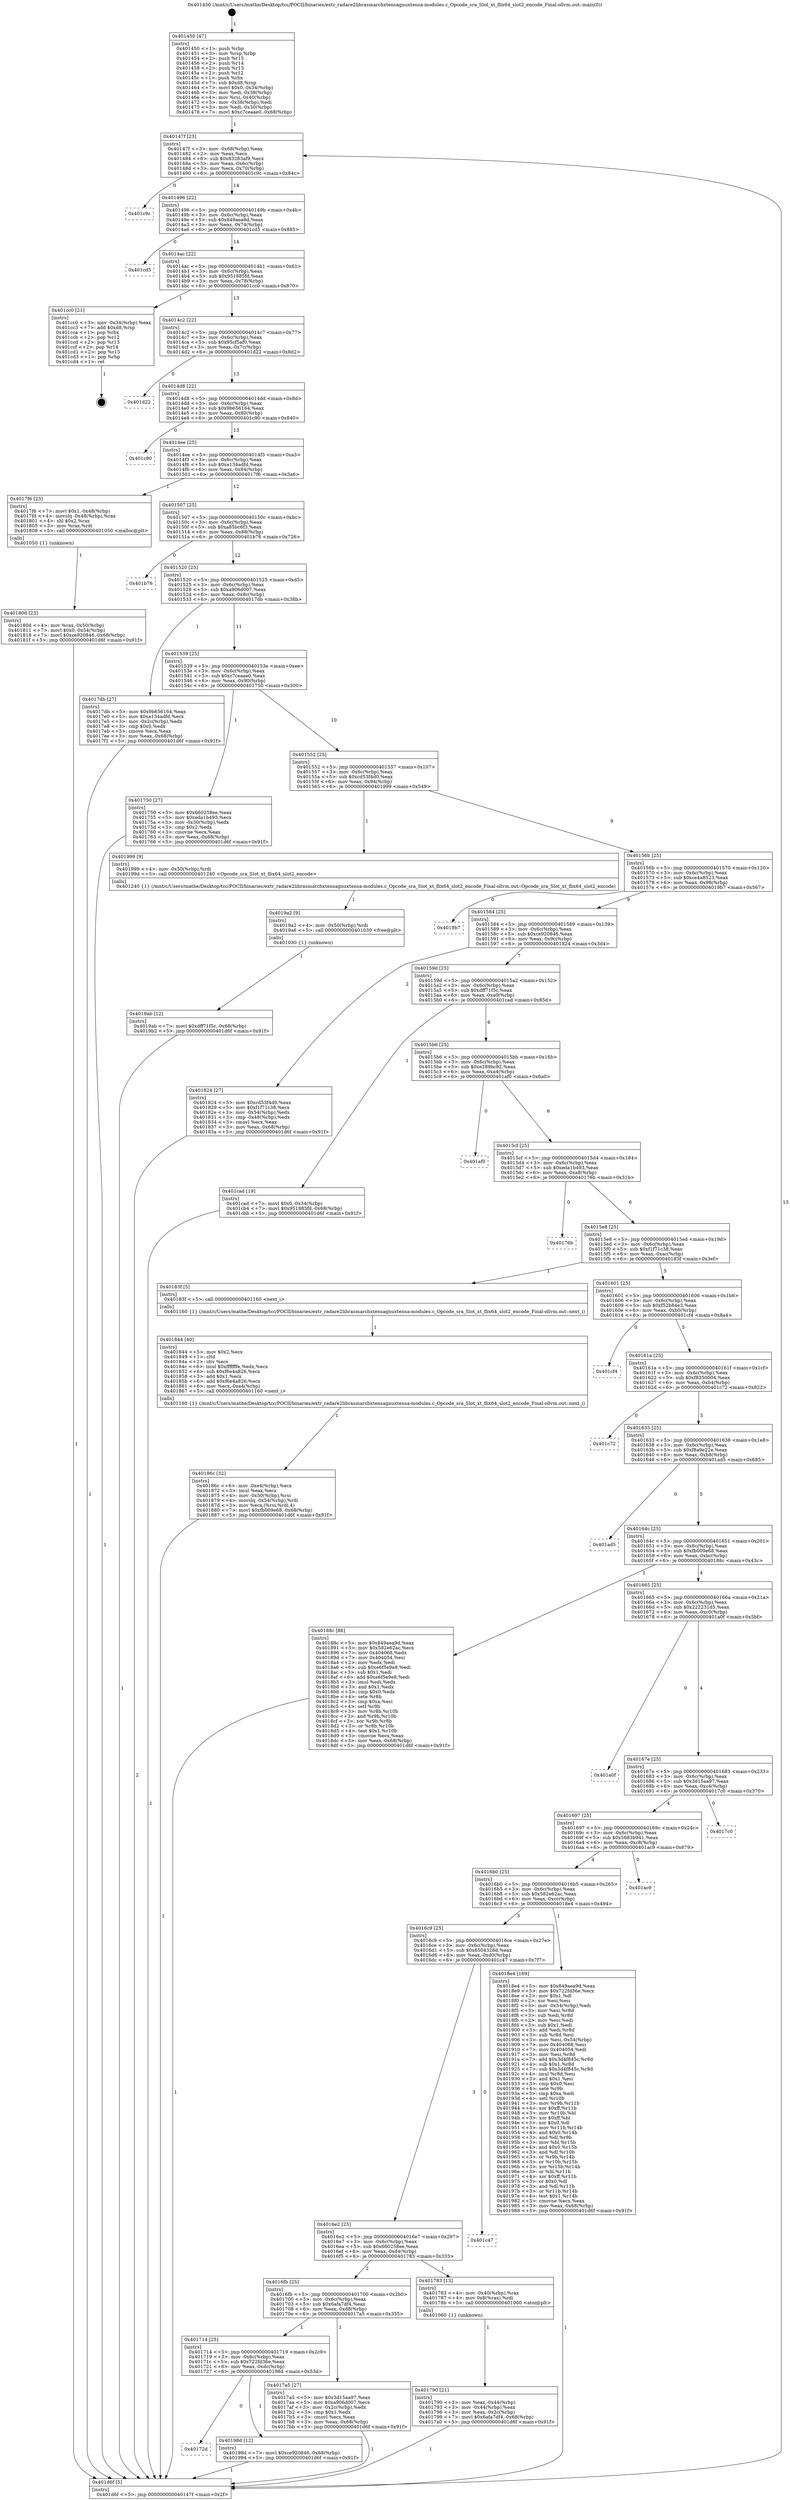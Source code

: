 digraph "0x401450" {
  label = "0x401450 (/mnt/c/Users/mathe/Desktop/tcc/POCII/binaries/extr_radare2librasmarchxtensagnuxtensa-modules.c_Opcode_sra_Slot_xt_flix64_slot2_encode_Final-ollvm.out::main(0))"
  labelloc = "t"
  node[shape=record]

  Entry [label="",width=0.3,height=0.3,shape=circle,fillcolor=black,style=filled]
  "0x40147f" [label="{
     0x40147f [23]\l
     | [instrs]\l
     &nbsp;&nbsp;0x40147f \<+3\>: mov -0x68(%rbp),%eax\l
     &nbsp;&nbsp;0x401482 \<+2\>: mov %eax,%ecx\l
     &nbsp;&nbsp;0x401484 \<+6\>: sub $0x83283af9,%ecx\l
     &nbsp;&nbsp;0x40148a \<+3\>: mov %eax,-0x6c(%rbp)\l
     &nbsp;&nbsp;0x40148d \<+3\>: mov %ecx,-0x70(%rbp)\l
     &nbsp;&nbsp;0x401490 \<+6\>: je 0000000000401c9c \<main+0x84c\>\l
  }"]
  "0x401c9c" [label="{
     0x401c9c\l
  }", style=dashed]
  "0x401496" [label="{
     0x401496 [22]\l
     | [instrs]\l
     &nbsp;&nbsp;0x401496 \<+5\>: jmp 000000000040149b \<main+0x4b\>\l
     &nbsp;&nbsp;0x40149b \<+3\>: mov -0x6c(%rbp),%eax\l
     &nbsp;&nbsp;0x40149e \<+5\>: sub $0x849aea9d,%eax\l
     &nbsp;&nbsp;0x4014a3 \<+3\>: mov %eax,-0x74(%rbp)\l
     &nbsp;&nbsp;0x4014a6 \<+6\>: je 0000000000401cd5 \<main+0x885\>\l
  }"]
  Exit [label="",width=0.3,height=0.3,shape=circle,fillcolor=black,style=filled,peripheries=2]
  "0x401cd5" [label="{
     0x401cd5\l
  }", style=dashed]
  "0x4014ac" [label="{
     0x4014ac [22]\l
     | [instrs]\l
     &nbsp;&nbsp;0x4014ac \<+5\>: jmp 00000000004014b1 \<main+0x61\>\l
     &nbsp;&nbsp;0x4014b1 \<+3\>: mov -0x6c(%rbp),%eax\l
     &nbsp;&nbsp;0x4014b4 \<+5\>: sub $0x951885fd,%eax\l
     &nbsp;&nbsp;0x4014b9 \<+3\>: mov %eax,-0x78(%rbp)\l
     &nbsp;&nbsp;0x4014bc \<+6\>: je 0000000000401cc0 \<main+0x870\>\l
  }"]
  "0x4019ab" [label="{
     0x4019ab [12]\l
     | [instrs]\l
     &nbsp;&nbsp;0x4019ab \<+7\>: movl $0xdff71f5c,-0x68(%rbp)\l
     &nbsp;&nbsp;0x4019b2 \<+5\>: jmp 0000000000401d6f \<main+0x91f\>\l
  }"]
  "0x401cc0" [label="{
     0x401cc0 [21]\l
     | [instrs]\l
     &nbsp;&nbsp;0x401cc0 \<+3\>: mov -0x34(%rbp),%eax\l
     &nbsp;&nbsp;0x401cc3 \<+7\>: add $0xd8,%rsp\l
     &nbsp;&nbsp;0x401cca \<+1\>: pop %rbx\l
     &nbsp;&nbsp;0x401ccb \<+2\>: pop %r12\l
     &nbsp;&nbsp;0x401ccd \<+2\>: pop %r13\l
     &nbsp;&nbsp;0x401ccf \<+2\>: pop %r14\l
     &nbsp;&nbsp;0x401cd1 \<+2\>: pop %r15\l
     &nbsp;&nbsp;0x401cd3 \<+1\>: pop %rbp\l
     &nbsp;&nbsp;0x401cd4 \<+1\>: ret\l
  }"]
  "0x4014c2" [label="{
     0x4014c2 [22]\l
     | [instrs]\l
     &nbsp;&nbsp;0x4014c2 \<+5\>: jmp 00000000004014c7 \<main+0x77\>\l
     &nbsp;&nbsp;0x4014c7 \<+3\>: mov -0x6c(%rbp),%eax\l
     &nbsp;&nbsp;0x4014ca \<+5\>: sub $0x95cf5af0,%eax\l
     &nbsp;&nbsp;0x4014cf \<+3\>: mov %eax,-0x7c(%rbp)\l
     &nbsp;&nbsp;0x4014d2 \<+6\>: je 0000000000401d22 \<main+0x8d2\>\l
  }"]
  "0x4019a2" [label="{
     0x4019a2 [9]\l
     | [instrs]\l
     &nbsp;&nbsp;0x4019a2 \<+4\>: mov -0x50(%rbp),%rdi\l
     &nbsp;&nbsp;0x4019a6 \<+5\>: call 0000000000401030 \<free@plt\>\l
     | [calls]\l
     &nbsp;&nbsp;0x401030 \{1\} (unknown)\l
  }"]
  "0x401d22" [label="{
     0x401d22\l
  }", style=dashed]
  "0x4014d8" [label="{
     0x4014d8 [22]\l
     | [instrs]\l
     &nbsp;&nbsp;0x4014d8 \<+5\>: jmp 00000000004014dd \<main+0x8d\>\l
     &nbsp;&nbsp;0x4014dd \<+3\>: mov -0x6c(%rbp),%eax\l
     &nbsp;&nbsp;0x4014e0 \<+5\>: sub $0x9b656164,%eax\l
     &nbsp;&nbsp;0x4014e5 \<+3\>: mov %eax,-0x80(%rbp)\l
     &nbsp;&nbsp;0x4014e8 \<+6\>: je 0000000000401c90 \<main+0x840\>\l
  }"]
  "0x40172d" [label="{
     0x40172d\l
  }", style=dashed]
  "0x401c90" [label="{
     0x401c90\l
  }", style=dashed]
  "0x4014ee" [label="{
     0x4014ee [25]\l
     | [instrs]\l
     &nbsp;&nbsp;0x4014ee \<+5\>: jmp 00000000004014f3 \<main+0xa3\>\l
     &nbsp;&nbsp;0x4014f3 \<+3\>: mov -0x6c(%rbp),%eax\l
     &nbsp;&nbsp;0x4014f6 \<+5\>: sub $0xa134adfd,%eax\l
     &nbsp;&nbsp;0x4014fb \<+6\>: mov %eax,-0x84(%rbp)\l
     &nbsp;&nbsp;0x401501 \<+6\>: je 00000000004017f6 \<main+0x3a6\>\l
  }"]
  "0x40198d" [label="{
     0x40198d [12]\l
     | [instrs]\l
     &nbsp;&nbsp;0x40198d \<+7\>: movl $0xce920846,-0x68(%rbp)\l
     &nbsp;&nbsp;0x401994 \<+5\>: jmp 0000000000401d6f \<main+0x91f\>\l
  }"]
  "0x4017f6" [label="{
     0x4017f6 [23]\l
     | [instrs]\l
     &nbsp;&nbsp;0x4017f6 \<+7\>: movl $0x1,-0x48(%rbp)\l
     &nbsp;&nbsp;0x4017fd \<+4\>: movslq -0x48(%rbp),%rax\l
     &nbsp;&nbsp;0x401801 \<+4\>: shl $0x2,%rax\l
     &nbsp;&nbsp;0x401805 \<+3\>: mov %rax,%rdi\l
     &nbsp;&nbsp;0x401808 \<+5\>: call 0000000000401050 \<malloc@plt\>\l
     | [calls]\l
     &nbsp;&nbsp;0x401050 \{1\} (unknown)\l
  }"]
  "0x401507" [label="{
     0x401507 [25]\l
     | [instrs]\l
     &nbsp;&nbsp;0x401507 \<+5\>: jmp 000000000040150c \<main+0xbc\>\l
     &nbsp;&nbsp;0x40150c \<+3\>: mov -0x6c(%rbp),%eax\l
     &nbsp;&nbsp;0x40150f \<+5\>: sub $0xa85bc6f3,%eax\l
     &nbsp;&nbsp;0x401514 \<+6\>: mov %eax,-0x88(%rbp)\l
     &nbsp;&nbsp;0x40151a \<+6\>: je 0000000000401b76 \<main+0x726\>\l
  }"]
  "0x40186c" [label="{
     0x40186c [32]\l
     | [instrs]\l
     &nbsp;&nbsp;0x40186c \<+6\>: mov -0xe4(%rbp),%ecx\l
     &nbsp;&nbsp;0x401872 \<+3\>: imul %eax,%ecx\l
     &nbsp;&nbsp;0x401875 \<+4\>: mov -0x50(%rbp),%rsi\l
     &nbsp;&nbsp;0x401879 \<+4\>: movslq -0x54(%rbp),%rdi\l
     &nbsp;&nbsp;0x40187d \<+3\>: mov %ecx,(%rsi,%rdi,4)\l
     &nbsp;&nbsp;0x401880 \<+7\>: movl $0xfb009e68,-0x68(%rbp)\l
     &nbsp;&nbsp;0x401887 \<+5\>: jmp 0000000000401d6f \<main+0x91f\>\l
  }"]
  "0x401b76" [label="{
     0x401b76\l
  }", style=dashed]
  "0x401520" [label="{
     0x401520 [25]\l
     | [instrs]\l
     &nbsp;&nbsp;0x401520 \<+5\>: jmp 0000000000401525 \<main+0xd5\>\l
     &nbsp;&nbsp;0x401525 \<+3\>: mov -0x6c(%rbp),%eax\l
     &nbsp;&nbsp;0x401528 \<+5\>: sub $0xa906d007,%eax\l
     &nbsp;&nbsp;0x40152d \<+6\>: mov %eax,-0x8c(%rbp)\l
     &nbsp;&nbsp;0x401533 \<+6\>: je 00000000004017db \<main+0x38b\>\l
  }"]
  "0x401844" [label="{
     0x401844 [40]\l
     | [instrs]\l
     &nbsp;&nbsp;0x401844 \<+5\>: mov $0x2,%ecx\l
     &nbsp;&nbsp;0x401849 \<+1\>: cltd\l
     &nbsp;&nbsp;0x40184a \<+2\>: idiv %ecx\l
     &nbsp;&nbsp;0x40184c \<+6\>: imul $0xfffffffe,%edx,%ecx\l
     &nbsp;&nbsp;0x401852 \<+6\>: sub $0xf6e4a826,%ecx\l
     &nbsp;&nbsp;0x401858 \<+3\>: add $0x1,%ecx\l
     &nbsp;&nbsp;0x40185b \<+6\>: add $0xf6e4a826,%ecx\l
     &nbsp;&nbsp;0x401861 \<+6\>: mov %ecx,-0xe4(%rbp)\l
     &nbsp;&nbsp;0x401867 \<+5\>: call 0000000000401160 \<next_i\>\l
     | [calls]\l
     &nbsp;&nbsp;0x401160 \{1\} (/mnt/c/Users/mathe/Desktop/tcc/POCII/binaries/extr_radare2librasmarchxtensagnuxtensa-modules.c_Opcode_sra_Slot_xt_flix64_slot2_encode_Final-ollvm.out::next_i)\l
  }"]
  "0x4017db" [label="{
     0x4017db [27]\l
     | [instrs]\l
     &nbsp;&nbsp;0x4017db \<+5\>: mov $0x9b656164,%eax\l
     &nbsp;&nbsp;0x4017e0 \<+5\>: mov $0xa134adfd,%ecx\l
     &nbsp;&nbsp;0x4017e5 \<+3\>: mov -0x2c(%rbp),%edx\l
     &nbsp;&nbsp;0x4017e8 \<+3\>: cmp $0x0,%edx\l
     &nbsp;&nbsp;0x4017eb \<+3\>: cmove %ecx,%eax\l
     &nbsp;&nbsp;0x4017ee \<+3\>: mov %eax,-0x68(%rbp)\l
     &nbsp;&nbsp;0x4017f1 \<+5\>: jmp 0000000000401d6f \<main+0x91f\>\l
  }"]
  "0x401539" [label="{
     0x401539 [25]\l
     | [instrs]\l
     &nbsp;&nbsp;0x401539 \<+5\>: jmp 000000000040153e \<main+0xee\>\l
     &nbsp;&nbsp;0x40153e \<+3\>: mov -0x6c(%rbp),%eax\l
     &nbsp;&nbsp;0x401541 \<+5\>: sub $0xc7ceaae0,%eax\l
     &nbsp;&nbsp;0x401546 \<+6\>: mov %eax,-0x90(%rbp)\l
     &nbsp;&nbsp;0x40154c \<+6\>: je 0000000000401750 \<main+0x300\>\l
  }"]
  "0x40180d" [label="{
     0x40180d [23]\l
     | [instrs]\l
     &nbsp;&nbsp;0x40180d \<+4\>: mov %rax,-0x50(%rbp)\l
     &nbsp;&nbsp;0x401811 \<+7\>: movl $0x0,-0x54(%rbp)\l
     &nbsp;&nbsp;0x401818 \<+7\>: movl $0xce920846,-0x68(%rbp)\l
     &nbsp;&nbsp;0x40181f \<+5\>: jmp 0000000000401d6f \<main+0x91f\>\l
  }"]
  "0x401750" [label="{
     0x401750 [27]\l
     | [instrs]\l
     &nbsp;&nbsp;0x401750 \<+5\>: mov $0x660258ee,%eax\l
     &nbsp;&nbsp;0x401755 \<+5\>: mov $0xeda1b493,%ecx\l
     &nbsp;&nbsp;0x40175a \<+3\>: mov -0x30(%rbp),%edx\l
     &nbsp;&nbsp;0x40175d \<+3\>: cmp $0x2,%edx\l
     &nbsp;&nbsp;0x401760 \<+3\>: cmovne %ecx,%eax\l
     &nbsp;&nbsp;0x401763 \<+3\>: mov %eax,-0x68(%rbp)\l
     &nbsp;&nbsp;0x401766 \<+5\>: jmp 0000000000401d6f \<main+0x91f\>\l
  }"]
  "0x401552" [label="{
     0x401552 [25]\l
     | [instrs]\l
     &nbsp;&nbsp;0x401552 \<+5\>: jmp 0000000000401557 \<main+0x107\>\l
     &nbsp;&nbsp;0x401557 \<+3\>: mov -0x6c(%rbp),%eax\l
     &nbsp;&nbsp;0x40155a \<+5\>: sub $0xcd53f4d0,%eax\l
     &nbsp;&nbsp;0x40155f \<+6\>: mov %eax,-0x94(%rbp)\l
     &nbsp;&nbsp;0x401565 \<+6\>: je 0000000000401999 \<main+0x549\>\l
  }"]
  "0x401d6f" [label="{
     0x401d6f [5]\l
     | [instrs]\l
     &nbsp;&nbsp;0x401d6f \<+5\>: jmp 000000000040147f \<main+0x2f\>\l
  }"]
  "0x401450" [label="{
     0x401450 [47]\l
     | [instrs]\l
     &nbsp;&nbsp;0x401450 \<+1\>: push %rbp\l
     &nbsp;&nbsp;0x401451 \<+3\>: mov %rsp,%rbp\l
     &nbsp;&nbsp;0x401454 \<+2\>: push %r15\l
     &nbsp;&nbsp;0x401456 \<+2\>: push %r14\l
     &nbsp;&nbsp;0x401458 \<+2\>: push %r13\l
     &nbsp;&nbsp;0x40145a \<+2\>: push %r12\l
     &nbsp;&nbsp;0x40145c \<+1\>: push %rbx\l
     &nbsp;&nbsp;0x40145d \<+7\>: sub $0xd8,%rsp\l
     &nbsp;&nbsp;0x401464 \<+7\>: movl $0x0,-0x34(%rbp)\l
     &nbsp;&nbsp;0x40146b \<+3\>: mov %edi,-0x38(%rbp)\l
     &nbsp;&nbsp;0x40146e \<+4\>: mov %rsi,-0x40(%rbp)\l
     &nbsp;&nbsp;0x401472 \<+3\>: mov -0x38(%rbp),%edi\l
     &nbsp;&nbsp;0x401475 \<+3\>: mov %edi,-0x30(%rbp)\l
     &nbsp;&nbsp;0x401478 \<+7\>: movl $0xc7ceaae0,-0x68(%rbp)\l
  }"]
  "0x401714" [label="{
     0x401714 [25]\l
     | [instrs]\l
     &nbsp;&nbsp;0x401714 \<+5\>: jmp 0000000000401719 \<main+0x2c9\>\l
     &nbsp;&nbsp;0x401719 \<+3\>: mov -0x6c(%rbp),%eax\l
     &nbsp;&nbsp;0x40171c \<+5\>: sub $0x722fd36e,%eax\l
     &nbsp;&nbsp;0x401721 \<+6\>: mov %eax,-0xdc(%rbp)\l
     &nbsp;&nbsp;0x401727 \<+6\>: je 000000000040198d \<main+0x53d\>\l
  }"]
  "0x401999" [label="{
     0x401999 [9]\l
     | [instrs]\l
     &nbsp;&nbsp;0x401999 \<+4\>: mov -0x50(%rbp),%rdi\l
     &nbsp;&nbsp;0x40199d \<+5\>: call 0000000000401240 \<Opcode_sra_Slot_xt_flix64_slot2_encode\>\l
     | [calls]\l
     &nbsp;&nbsp;0x401240 \{1\} (/mnt/c/Users/mathe/Desktop/tcc/POCII/binaries/extr_radare2librasmarchxtensagnuxtensa-modules.c_Opcode_sra_Slot_xt_flix64_slot2_encode_Final-ollvm.out::Opcode_sra_Slot_xt_flix64_slot2_encode)\l
  }"]
  "0x40156b" [label="{
     0x40156b [25]\l
     | [instrs]\l
     &nbsp;&nbsp;0x40156b \<+5\>: jmp 0000000000401570 \<main+0x120\>\l
     &nbsp;&nbsp;0x401570 \<+3\>: mov -0x6c(%rbp),%eax\l
     &nbsp;&nbsp;0x401573 \<+5\>: sub $0xce4a8523,%eax\l
     &nbsp;&nbsp;0x401578 \<+6\>: mov %eax,-0x98(%rbp)\l
     &nbsp;&nbsp;0x40157e \<+6\>: je 00000000004019b7 \<main+0x567\>\l
  }"]
  "0x4017a5" [label="{
     0x4017a5 [27]\l
     | [instrs]\l
     &nbsp;&nbsp;0x4017a5 \<+5\>: mov $0x3d15aa97,%eax\l
     &nbsp;&nbsp;0x4017aa \<+5\>: mov $0xa906d007,%ecx\l
     &nbsp;&nbsp;0x4017af \<+3\>: mov -0x2c(%rbp),%edx\l
     &nbsp;&nbsp;0x4017b2 \<+3\>: cmp $0x1,%edx\l
     &nbsp;&nbsp;0x4017b5 \<+3\>: cmovl %ecx,%eax\l
     &nbsp;&nbsp;0x4017b8 \<+3\>: mov %eax,-0x68(%rbp)\l
     &nbsp;&nbsp;0x4017bb \<+5\>: jmp 0000000000401d6f \<main+0x91f\>\l
  }"]
  "0x4019b7" [label="{
     0x4019b7\l
  }", style=dashed]
  "0x401584" [label="{
     0x401584 [25]\l
     | [instrs]\l
     &nbsp;&nbsp;0x401584 \<+5\>: jmp 0000000000401589 \<main+0x139\>\l
     &nbsp;&nbsp;0x401589 \<+3\>: mov -0x6c(%rbp),%eax\l
     &nbsp;&nbsp;0x40158c \<+5\>: sub $0xce920846,%eax\l
     &nbsp;&nbsp;0x401591 \<+6\>: mov %eax,-0x9c(%rbp)\l
     &nbsp;&nbsp;0x401597 \<+6\>: je 0000000000401824 \<main+0x3d4\>\l
  }"]
  "0x401790" [label="{
     0x401790 [21]\l
     | [instrs]\l
     &nbsp;&nbsp;0x401790 \<+3\>: mov %eax,-0x44(%rbp)\l
     &nbsp;&nbsp;0x401793 \<+3\>: mov -0x44(%rbp),%eax\l
     &nbsp;&nbsp;0x401796 \<+3\>: mov %eax,-0x2c(%rbp)\l
     &nbsp;&nbsp;0x401799 \<+7\>: movl $0x6afa7df4,-0x68(%rbp)\l
     &nbsp;&nbsp;0x4017a0 \<+5\>: jmp 0000000000401d6f \<main+0x91f\>\l
  }"]
  "0x401824" [label="{
     0x401824 [27]\l
     | [instrs]\l
     &nbsp;&nbsp;0x401824 \<+5\>: mov $0xcd53f4d0,%eax\l
     &nbsp;&nbsp;0x401829 \<+5\>: mov $0xf1f71c38,%ecx\l
     &nbsp;&nbsp;0x40182e \<+3\>: mov -0x54(%rbp),%edx\l
     &nbsp;&nbsp;0x401831 \<+3\>: cmp -0x48(%rbp),%edx\l
     &nbsp;&nbsp;0x401834 \<+3\>: cmovl %ecx,%eax\l
     &nbsp;&nbsp;0x401837 \<+3\>: mov %eax,-0x68(%rbp)\l
     &nbsp;&nbsp;0x40183a \<+5\>: jmp 0000000000401d6f \<main+0x91f\>\l
  }"]
  "0x40159d" [label="{
     0x40159d [25]\l
     | [instrs]\l
     &nbsp;&nbsp;0x40159d \<+5\>: jmp 00000000004015a2 \<main+0x152\>\l
     &nbsp;&nbsp;0x4015a2 \<+3\>: mov -0x6c(%rbp),%eax\l
     &nbsp;&nbsp;0x4015a5 \<+5\>: sub $0xdff71f5c,%eax\l
     &nbsp;&nbsp;0x4015aa \<+6\>: mov %eax,-0xa0(%rbp)\l
     &nbsp;&nbsp;0x4015b0 \<+6\>: je 0000000000401cad \<main+0x85d\>\l
  }"]
  "0x4016fb" [label="{
     0x4016fb [25]\l
     | [instrs]\l
     &nbsp;&nbsp;0x4016fb \<+5\>: jmp 0000000000401700 \<main+0x2b0\>\l
     &nbsp;&nbsp;0x401700 \<+3\>: mov -0x6c(%rbp),%eax\l
     &nbsp;&nbsp;0x401703 \<+5\>: sub $0x6afa7df4,%eax\l
     &nbsp;&nbsp;0x401708 \<+6\>: mov %eax,-0xd8(%rbp)\l
     &nbsp;&nbsp;0x40170e \<+6\>: je 00000000004017a5 \<main+0x355\>\l
  }"]
  "0x401cad" [label="{
     0x401cad [19]\l
     | [instrs]\l
     &nbsp;&nbsp;0x401cad \<+7\>: movl $0x0,-0x34(%rbp)\l
     &nbsp;&nbsp;0x401cb4 \<+7\>: movl $0x951885fd,-0x68(%rbp)\l
     &nbsp;&nbsp;0x401cbb \<+5\>: jmp 0000000000401d6f \<main+0x91f\>\l
  }"]
  "0x4015b6" [label="{
     0x4015b6 [25]\l
     | [instrs]\l
     &nbsp;&nbsp;0x4015b6 \<+5\>: jmp 00000000004015bb \<main+0x16b\>\l
     &nbsp;&nbsp;0x4015bb \<+3\>: mov -0x6c(%rbp),%eax\l
     &nbsp;&nbsp;0x4015be \<+5\>: sub $0xe289bc92,%eax\l
     &nbsp;&nbsp;0x4015c3 \<+6\>: mov %eax,-0xa4(%rbp)\l
     &nbsp;&nbsp;0x4015c9 \<+6\>: je 0000000000401af0 \<main+0x6a0\>\l
  }"]
  "0x401783" [label="{
     0x401783 [13]\l
     | [instrs]\l
     &nbsp;&nbsp;0x401783 \<+4\>: mov -0x40(%rbp),%rax\l
     &nbsp;&nbsp;0x401787 \<+4\>: mov 0x8(%rax),%rdi\l
     &nbsp;&nbsp;0x40178b \<+5\>: call 0000000000401060 \<atoi@plt\>\l
     | [calls]\l
     &nbsp;&nbsp;0x401060 \{1\} (unknown)\l
  }"]
  "0x401af0" [label="{
     0x401af0\l
  }", style=dashed]
  "0x4015cf" [label="{
     0x4015cf [25]\l
     | [instrs]\l
     &nbsp;&nbsp;0x4015cf \<+5\>: jmp 00000000004015d4 \<main+0x184\>\l
     &nbsp;&nbsp;0x4015d4 \<+3\>: mov -0x6c(%rbp),%eax\l
     &nbsp;&nbsp;0x4015d7 \<+5\>: sub $0xeda1b493,%eax\l
     &nbsp;&nbsp;0x4015dc \<+6\>: mov %eax,-0xa8(%rbp)\l
     &nbsp;&nbsp;0x4015e2 \<+6\>: je 000000000040176b \<main+0x31b\>\l
  }"]
  "0x4016e2" [label="{
     0x4016e2 [25]\l
     | [instrs]\l
     &nbsp;&nbsp;0x4016e2 \<+5\>: jmp 00000000004016e7 \<main+0x297\>\l
     &nbsp;&nbsp;0x4016e7 \<+3\>: mov -0x6c(%rbp),%eax\l
     &nbsp;&nbsp;0x4016ea \<+5\>: sub $0x660258ee,%eax\l
     &nbsp;&nbsp;0x4016ef \<+6\>: mov %eax,-0xd4(%rbp)\l
     &nbsp;&nbsp;0x4016f5 \<+6\>: je 0000000000401783 \<main+0x333\>\l
  }"]
  "0x40176b" [label="{
     0x40176b\l
  }", style=dashed]
  "0x4015e8" [label="{
     0x4015e8 [25]\l
     | [instrs]\l
     &nbsp;&nbsp;0x4015e8 \<+5\>: jmp 00000000004015ed \<main+0x19d\>\l
     &nbsp;&nbsp;0x4015ed \<+3\>: mov -0x6c(%rbp),%eax\l
     &nbsp;&nbsp;0x4015f0 \<+5\>: sub $0xf1f71c38,%eax\l
     &nbsp;&nbsp;0x4015f5 \<+6\>: mov %eax,-0xac(%rbp)\l
     &nbsp;&nbsp;0x4015fb \<+6\>: je 000000000040183f \<main+0x3ef\>\l
  }"]
  "0x401c47" [label="{
     0x401c47\l
  }", style=dashed]
  "0x40183f" [label="{
     0x40183f [5]\l
     | [instrs]\l
     &nbsp;&nbsp;0x40183f \<+5\>: call 0000000000401160 \<next_i\>\l
     | [calls]\l
     &nbsp;&nbsp;0x401160 \{1\} (/mnt/c/Users/mathe/Desktop/tcc/POCII/binaries/extr_radare2librasmarchxtensagnuxtensa-modules.c_Opcode_sra_Slot_xt_flix64_slot2_encode_Final-ollvm.out::next_i)\l
  }"]
  "0x401601" [label="{
     0x401601 [25]\l
     | [instrs]\l
     &nbsp;&nbsp;0x401601 \<+5\>: jmp 0000000000401606 \<main+0x1b6\>\l
     &nbsp;&nbsp;0x401606 \<+3\>: mov -0x6c(%rbp),%eax\l
     &nbsp;&nbsp;0x401609 \<+5\>: sub $0xf52b84e3,%eax\l
     &nbsp;&nbsp;0x40160e \<+6\>: mov %eax,-0xb0(%rbp)\l
     &nbsp;&nbsp;0x401614 \<+6\>: je 0000000000401cf4 \<main+0x8a4\>\l
  }"]
  "0x4016c9" [label="{
     0x4016c9 [25]\l
     | [instrs]\l
     &nbsp;&nbsp;0x4016c9 \<+5\>: jmp 00000000004016ce \<main+0x27e\>\l
     &nbsp;&nbsp;0x4016ce \<+3\>: mov -0x6c(%rbp),%eax\l
     &nbsp;&nbsp;0x4016d1 \<+5\>: sub $0x6504328d,%eax\l
     &nbsp;&nbsp;0x4016d6 \<+6\>: mov %eax,-0xd0(%rbp)\l
     &nbsp;&nbsp;0x4016dc \<+6\>: je 0000000000401c47 \<main+0x7f7\>\l
  }"]
  "0x401cf4" [label="{
     0x401cf4\l
  }", style=dashed]
  "0x40161a" [label="{
     0x40161a [25]\l
     | [instrs]\l
     &nbsp;&nbsp;0x40161a \<+5\>: jmp 000000000040161f \<main+0x1cf\>\l
     &nbsp;&nbsp;0x40161f \<+3\>: mov -0x6c(%rbp),%eax\l
     &nbsp;&nbsp;0x401622 \<+5\>: sub $0xf8350004,%eax\l
     &nbsp;&nbsp;0x401627 \<+6\>: mov %eax,-0xb4(%rbp)\l
     &nbsp;&nbsp;0x40162d \<+6\>: je 0000000000401c72 \<main+0x822\>\l
  }"]
  "0x4018e4" [label="{
     0x4018e4 [169]\l
     | [instrs]\l
     &nbsp;&nbsp;0x4018e4 \<+5\>: mov $0x849aea9d,%eax\l
     &nbsp;&nbsp;0x4018e9 \<+5\>: mov $0x722fd36e,%ecx\l
     &nbsp;&nbsp;0x4018ee \<+2\>: mov $0x1,%dl\l
     &nbsp;&nbsp;0x4018f0 \<+2\>: xor %esi,%esi\l
     &nbsp;&nbsp;0x4018f2 \<+3\>: mov -0x54(%rbp),%edi\l
     &nbsp;&nbsp;0x4018f5 \<+3\>: mov %esi,%r8d\l
     &nbsp;&nbsp;0x4018f8 \<+3\>: sub %edi,%r8d\l
     &nbsp;&nbsp;0x4018fb \<+2\>: mov %esi,%edi\l
     &nbsp;&nbsp;0x4018fd \<+3\>: sub $0x1,%edi\l
     &nbsp;&nbsp;0x401900 \<+3\>: add %edi,%r8d\l
     &nbsp;&nbsp;0x401903 \<+3\>: sub %r8d,%esi\l
     &nbsp;&nbsp;0x401906 \<+3\>: mov %esi,-0x54(%rbp)\l
     &nbsp;&nbsp;0x401909 \<+7\>: mov 0x404068,%esi\l
     &nbsp;&nbsp;0x401910 \<+7\>: mov 0x404054,%edi\l
     &nbsp;&nbsp;0x401917 \<+3\>: mov %esi,%r8d\l
     &nbsp;&nbsp;0x40191a \<+7\>: add $0x3d4f845c,%r8d\l
     &nbsp;&nbsp;0x401921 \<+4\>: sub $0x1,%r8d\l
     &nbsp;&nbsp;0x401925 \<+7\>: sub $0x3d4f845c,%r8d\l
     &nbsp;&nbsp;0x40192c \<+4\>: imul %r8d,%esi\l
     &nbsp;&nbsp;0x401930 \<+3\>: and $0x1,%esi\l
     &nbsp;&nbsp;0x401933 \<+3\>: cmp $0x0,%esi\l
     &nbsp;&nbsp;0x401936 \<+4\>: sete %r9b\l
     &nbsp;&nbsp;0x40193a \<+3\>: cmp $0xa,%edi\l
     &nbsp;&nbsp;0x40193d \<+4\>: setl %r10b\l
     &nbsp;&nbsp;0x401941 \<+3\>: mov %r9b,%r11b\l
     &nbsp;&nbsp;0x401944 \<+4\>: xor $0xff,%r11b\l
     &nbsp;&nbsp;0x401948 \<+3\>: mov %r10b,%bl\l
     &nbsp;&nbsp;0x40194b \<+3\>: xor $0xff,%bl\l
     &nbsp;&nbsp;0x40194e \<+3\>: xor $0x0,%dl\l
     &nbsp;&nbsp;0x401951 \<+3\>: mov %r11b,%r14b\l
     &nbsp;&nbsp;0x401954 \<+4\>: and $0x0,%r14b\l
     &nbsp;&nbsp;0x401958 \<+3\>: and %dl,%r9b\l
     &nbsp;&nbsp;0x40195b \<+3\>: mov %bl,%r15b\l
     &nbsp;&nbsp;0x40195e \<+4\>: and $0x0,%r15b\l
     &nbsp;&nbsp;0x401962 \<+3\>: and %dl,%r10b\l
     &nbsp;&nbsp;0x401965 \<+3\>: or %r9b,%r14b\l
     &nbsp;&nbsp;0x401968 \<+3\>: or %r10b,%r15b\l
     &nbsp;&nbsp;0x40196b \<+3\>: xor %r15b,%r14b\l
     &nbsp;&nbsp;0x40196e \<+3\>: or %bl,%r11b\l
     &nbsp;&nbsp;0x401971 \<+4\>: xor $0xff,%r11b\l
     &nbsp;&nbsp;0x401975 \<+3\>: or $0x0,%dl\l
     &nbsp;&nbsp;0x401978 \<+3\>: and %dl,%r11b\l
     &nbsp;&nbsp;0x40197b \<+3\>: or %r11b,%r14b\l
     &nbsp;&nbsp;0x40197e \<+4\>: test $0x1,%r14b\l
     &nbsp;&nbsp;0x401982 \<+3\>: cmovne %ecx,%eax\l
     &nbsp;&nbsp;0x401985 \<+3\>: mov %eax,-0x68(%rbp)\l
     &nbsp;&nbsp;0x401988 \<+5\>: jmp 0000000000401d6f \<main+0x91f\>\l
  }"]
  "0x401c72" [label="{
     0x401c72\l
  }", style=dashed]
  "0x401633" [label="{
     0x401633 [25]\l
     | [instrs]\l
     &nbsp;&nbsp;0x401633 \<+5\>: jmp 0000000000401638 \<main+0x1e8\>\l
     &nbsp;&nbsp;0x401638 \<+3\>: mov -0x6c(%rbp),%eax\l
     &nbsp;&nbsp;0x40163b \<+5\>: sub $0xf8a9e22e,%eax\l
     &nbsp;&nbsp;0x401640 \<+6\>: mov %eax,-0xb8(%rbp)\l
     &nbsp;&nbsp;0x401646 \<+6\>: je 0000000000401ad5 \<main+0x685\>\l
  }"]
  "0x4016b0" [label="{
     0x4016b0 [25]\l
     | [instrs]\l
     &nbsp;&nbsp;0x4016b0 \<+5\>: jmp 00000000004016b5 \<main+0x265\>\l
     &nbsp;&nbsp;0x4016b5 \<+3\>: mov -0x6c(%rbp),%eax\l
     &nbsp;&nbsp;0x4016b8 \<+5\>: sub $0x582e62ac,%eax\l
     &nbsp;&nbsp;0x4016bd \<+6\>: mov %eax,-0xcc(%rbp)\l
     &nbsp;&nbsp;0x4016c3 \<+6\>: je 00000000004018e4 \<main+0x494\>\l
  }"]
  "0x401ad5" [label="{
     0x401ad5\l
  }", style=dashed]
  "0x40164c" [label="{
     0x40164c [25]\l
     | [instrs]\l
     &nbsp;&nbsp;0x40164c \<+5\>: jmp 0000000000401651 \<main+0x201\>\l
     &nbsp;&nbsp;0x401651 \<+3\>: mov -0x6c(%rbp),%eax\l
     &nbsp;&nbsp;0x401654 \<+5\>: sub $0xfb009e68,%eax\l
     &nbsp;&nbsp;0x401659 \<+6\>: mov %eax,-0xbc(%rbp)\l
     &nbsp;&nbsp;0x40165f \<+6\>: je 000000000040188c \<main+0x43c\>\l
  }"]
  "0x401ac9" [label="{
     0x401ac9\l
  }", style=dashed]
  "0x40188c" [label="{
     0x40188c [88]\l
     | [instrs]\l
     &nbsp;&nbsp;0x40188c \<+5\>: mov $0x849aea9d,%eax\l
     &nbsp;&nbsp;0x401891 \<+5\>: mov $0x582e62ac,%ecx\l
     &nbsp;&nbsp;0x401896 \<+7\>: mov 0x404068,%edx\l
     &nbsp;&nbsp;0x40189d \<+7\>: mov 0x404054,%esi\l
     &nbsp;&nbsp;0x4018a4 \<+2\>: mov %edx,%edi\l
     &nbsp;&nbsp;0x4018a6 \<+6\>: sub $0xe6f5e9e8,%edi\l
     &nbsp;&nbsp;0x4018ac \<+3\>: sub $0x1,%edi\l
     &nbsp;&nbsp;0x4018af \<+6\>: add $0xe6f5e9e8,%edi\l
     &nbsp;&nbsp;0x4018b5 \<+3\>: imul %edi,%edx\l
     &nbsp;&nbsp;0x4018b8 \<+3\>: and $0x1,%edx\l
     &nbsp;&nbsp;0x4018bb \<+3\>: cmp $0x0,%edx\l
     &nbsp;&nbsp;0x4018be \<+4\>: sete %r8b\l
     &nbsp;&nbsp;0x4018c2 \<+3\>: cmp $0xa,%esi\l
     &nbsp;&nbsp;0x4018c5 \<+4\>: setl %r9b\l
     &nbsp;&nbsp;0x4018c9 \<+3\>: mov %r8b,%r10b\l
     &nbsp;&nbsp;0x4018cc \<+3\>: and %r9b,%r10b\l
     &nbsp;&nbsp;0x4018cf \<+3\>: xor %r9b,%r8b\l
     &nbsp;&nbsp;0x4018d2 \<+3\>: or %r8b,%r10b\l
     &nbsp;&nbsp;0x4018d5 \<+4\>: test $0x1,%r10b\l
     &nbsp;&nbsp;0x4018d9 \<+3\>: cmovne %ecx,%eax\l
     &nbsp;&nbsp;0x4018dc \<+3\>: mov %eax,-0x68(%rbp)\l
     &nbsp;&nbsp;0x4018df \<+5\>: jmp 0000000000401d6f \<main+0x91f\>\l
  }"]
  "0x401665" [label="{
     0x401665 [25]\l
     | [instrs]\l
     &nbsp;&nbsp;0x401665 \<+5\>: jmp 000000000040166a \<main+0x21a\>\l
     &nbsp;&nbsp;0x40166a \<+3\>: mov -0x6c(%rbp),%eax\l
     &nbsp;&nbsp;0x40166d \<+5\>: sub $0x222231d5,%eax\l
     &nbsp;&nbsp;0x401672 \<+6\>: mov %eax,-0xc0(%rbp)\l
     &nbsp;&nbsp;0x401678 \<+6\>: je 0000000000401a0f \<main+0x5bf\>\l
  }"]
  "0x401697" [label="{
     0x401697 [25]\l
     | [instrs]\l
     &nbsp;&nbsp;0x401697 \<+5\>: jmp 000000000040169c \<main+0x24c\>\l
     &nbsp;&nbsp;0x40169c \<+3\>: mov -0x6c(%rbp),%eax\l
     &nbsp;&nbsp;0x40169f \<+5\>: sub $0x5683b941,%eax\l
     &nbsp;&nbsp;0x4016a4 \<+6\>: mov %eax,-0xc8(%rbp)\l
     &nbsp;&nbsp;0x4016aa \<+6\>: je 0000000000401ac9 \<main+0x679\>\l
  }"]
  "0x401a0f" [label="{
     0x401a0f\l
  }", style=dashed]
  "0x40167e" [label="{
     0x40167e [25]\l
     | [instrs]\l
     &nbsp;&nbsp;0x40167e \<+5\>: jmp 0000000000401683 \<main+0x233\>\l
     &nbsp;&nbsp;0x401683 \<+3\>: mov -0x6c(%rbp),%eax\l
     &nbsp;&nbsp;0x401686 \<+5\>: sub $0x3d15aa97,%eax\l
     &nbsp;&nbsp;0x40168b \<+6\>: mov %eax,-0xc4(%rbp)\l
     &nbsp;&nbsp;0x401691 \<+6\>: je 00000000004017c0 \<main+0x370\>\l
  }"]
  "0x4017c0" [label="{
     0x4017c0\l
  }", style=dashed]
  Entry -> "0x401450" [label=" 1"]
  "0x40147f" -> "0x401c9c" [label=" 0"]
  "0x40147f" -> "0x401496" [label=" 14"]
  "0x401cc0" -> Exit [label=" 1"]
  "0x401496" -> "0x401cd5" [label=" 0"]
  "0x401496" -> "0x4014ac" [label=" 14"]
  "0x401cad" -> "0x401d6f" [label=" 1"]
  "0x4014ac" -> "0x401cc0" [label=" 1"]
  "0x4014ac" -> "0x4014c2" [label=" 13"]
  "0x4019ab" -> "0x401d6f" [label=" 1"]
  "0x4014c2" -> "0x401d22" [label=" 0"]
  "0x4014c2" -> "0x4014d8" [label=" 13"]
  "0x4019a2" -> "0x4019ab" [label=" 1"]
  "0x4014d8" -> "0x401c90" [label=" 0"]
  "0x4014d8" -> "0x4014ee" [label=" 13"]
  "0x401999" -> "0x4019a2" [label=" 1"]
  "0x4014ee" -> "0x4017f6" [label=" 1"]
  "0x4014ee" -> "0x401507" [label=" 12"]
  "0x40198d" -> "0x401d6f" [label=" 1"]
  "0x401507" -> "0x401b76" [label=" 0"]
  "0x401507" -> "0x401520" [label=" 12"]
  "0x401714" -> "0x40198d" [label=" 1"]
  "0x401520" -> "0x4017db" [label=" 1"]
  "0x401520" -> "0x401539" [label=" 11"]
  "0x401714" -> "0x40172d" [label=" 0"]
  "0x401539" -> "0x401750" [label=" 1"]
  "0x401539" -> "0x401552" [label=" 10"]
  "0x401750" -> "0x401d6f" [label=" 1"]
  "0x401450" -> "0x40147f" [label=" 1"]
  "0x401d6f" -> "0x40147f" [label=" 13"]
  "0x4018e4" -> "0x401d6f" [label=" 1"]
  "0x401552" -> "0x401999" [label=" 1"]
  "0x401552" -> "0x40156b" [label=" 9"]
  "0x40188c" -> "0x401d6f" [label=" 1"]
  "0x40156b" -> "0x4019b7" [label=" 0"]
  "0x40156b" -> "0x401584" [label=" 9"]
  "0x40186c" -> "0x401d6f" [label=" 1"]
  "0x401584" -> "0x401824" [label=" 2"]
  "0x401584" -> "0x40159d" [label=" 7"]
  "0x40183f" -> "0x401844" [label=" 1"]
  "0x40159d" -> "0x401cad" [label=" 1"]
  "0x40159d" -> "0x4015b6" [label=" 6"]
  "0x401824" -> "0x401d6f" [label=" 2"]
  "0x4015b6" -> "0x401af0" [label=" 0"]
  "0x4015b6" -> "0x4015cf" [label=" 6"]
  "0x40180d" -> "0x401d6f" [label=" 1"]
  "0x4015cf" -> "0x40176b" [label=" 0"]
  "0x4015cf" -> "0x4015e8" [label=" 6"]
  "0x4017db" -> "0x401d6f" [label=" 1"]
  "0x4015e8" -> "0x40183f" [label=" 1"]
  "0x4015e8" -> "0x401601" [label=" 5"]
  "0x4017a5" -> "0x401d6f" [label=" 1"]
  "0x401601" -> "0x401cf4" [label=" 0"]
  "0x401601" -> "0x40161a" [label=" 5"]
  "0x4016fb" -> "0x4017a5" [label=" 1"]
  "0x40161a" -> "0x401c72" [label=" 0"]
  "0x40161a" -> "0x401633" [label=" 5"]
  "0x401844" -> "0x40186c" [label=" 1"]
  "0x401633" -> "0x401ad5" [label=" 0"]
  "0x401633" -> "0x40164c" [label=" 5"]
  "0x401783" -> "0x401790" [label=" 1"]
  "0x40164c" -> "0x40188c" [label=" 1"]
  "0x40164c" -> "0x401665" [label=" 4"]
  "0x4016e2" -> "0x4016fb" [label=" 2"]
  "0x401665" -> "0x401a0f" [label=" 0"]
  "0x401665" -> "0x40167e" [label=" 4"]
  "0x4017f6" -> "0x40180d" [label=" 1"]
  "0x40167e" -> "0x4017c0" [label=" 0"]
  "0x40167e" -> "0x401697" [label=" 4"]
  "0x4016e2" -> "0x401783" [label=" 1"]
  "0x401697" -> "0x401ac9" [label=" 0"]
  "0x401697" -> "0x4016b0" [label=" 4"]
  "0x401790" -> "0x401d6f" [label=" 1"]
  "0x4016b0" -> "0x4018e4" [label=" 1"]
  "0x4016b0" -> "0x4016c9" [label=" 3"]
  "0x4016fb" -> "0x401714" [label=" 1"]
  "0x4016c9" -> "0x401c47" [label=" 0"]
  "0x4016c9" -> "0x4016e2" [label=" 3"]
}
